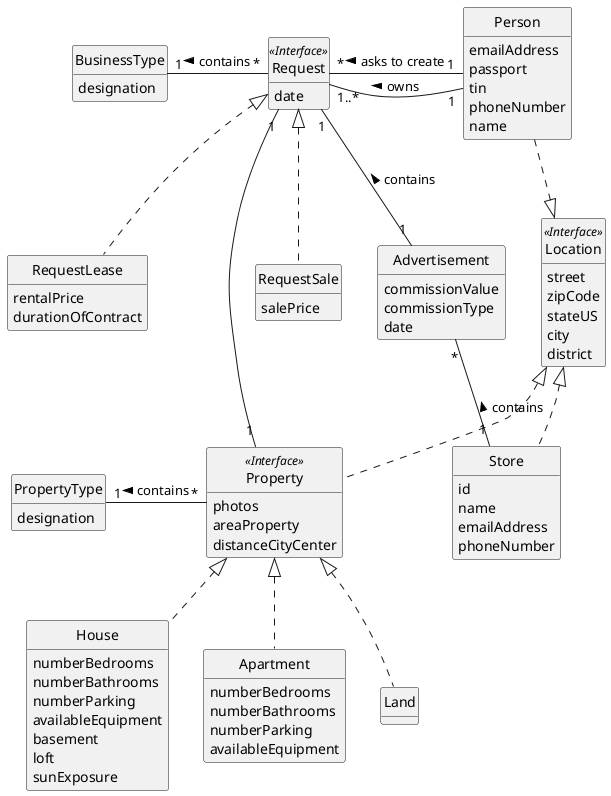 @startuml
skinparam monochrome true
skinparam packageStyle rectangle
skinparam shadowing false

skinparam classAttributeIconSize 0

hide circle
hide methods

class PropertyType{
    designation
}

class Property <<Interface>>{
    photos
    areaProperty
    distanceCityCenter
}

class House {
    numberBedrooms
    numberBathrooms
    numberParking
    availableEquipment
    basement
    loft
    sunExposure
}

class Apartment{
    numberBedrooms
    numberBathrooms
    numberParking
    availableEquipment
}

class Land{}

class Request<<Interface>>{
    date
}

class RequestSale{
    salePrice
}

class RequestLease{
    rentalPrice
    durationOfContract
}

class BusinessType {
    designation
}

class Store{
    id
    name
    emailAddress
    phoneNumber
}

class Location <<Interface>> {
    street
    zipCode
    stateUS
    city
    district
}

class Person{
    emailAddress
    passport
    tin
    phoneNumber
    name
}

class Advertisement {
    commissionValue
    commissionType
    date
}

Person ..|> Location
Person "1" -left- "1..*" Request: owns >
Person "1" - "*" Request: asks to create >

House .up.|> Property
Apartment .up.|> Property
Land .up.|> Property
PropertyType "1" -right- "*" Property: contains <

Location <|.. Property
Location <|.. Store

Store "1" -up- "*" Advertisement: contains >

Request "1" -- "1" Property
Request <|.. RequestLease
Request <|.. RequestSale
Request "*" -left- "1" BusinessType: contains >
Request "1" -- "1" Advertisement:contains <
@enduml
